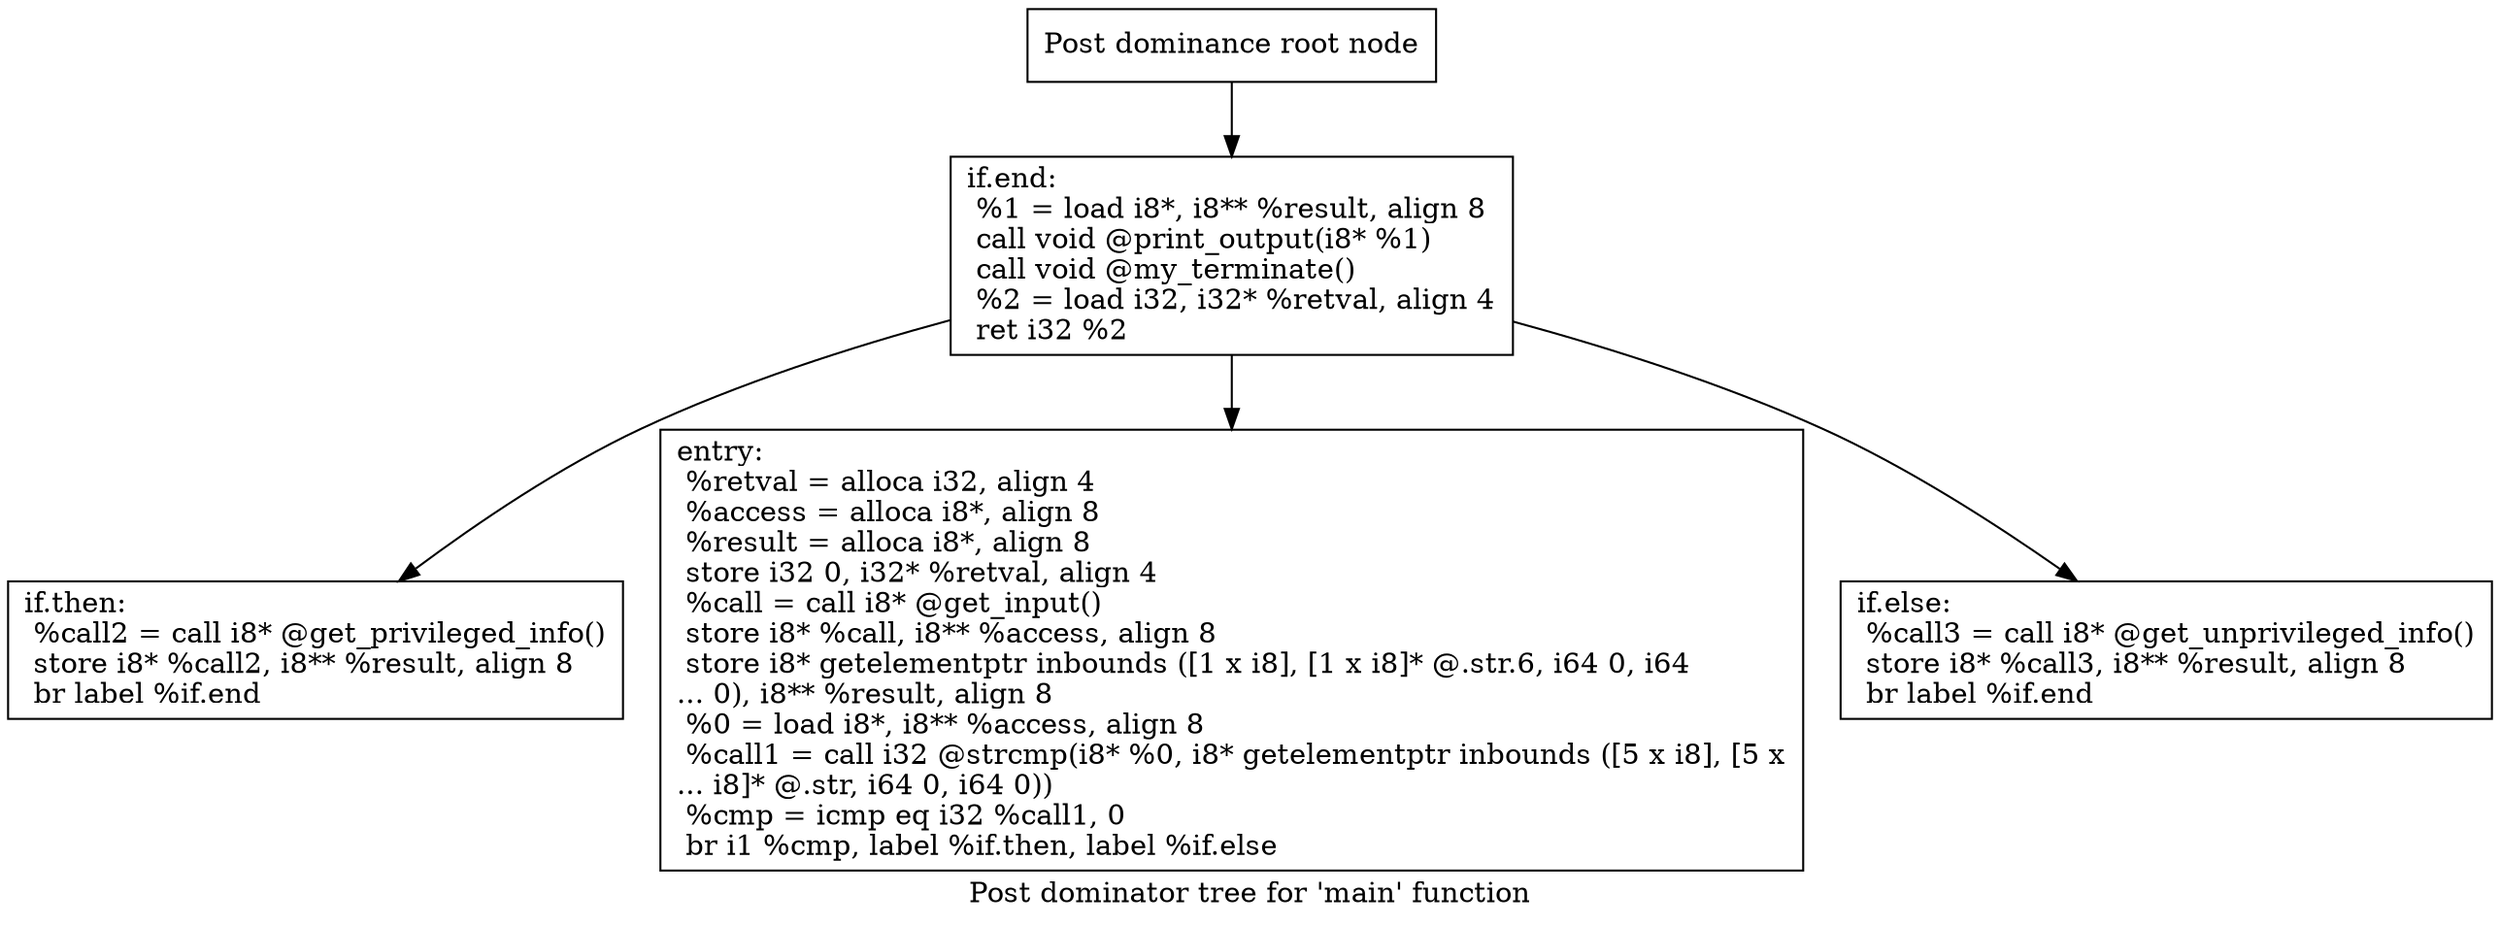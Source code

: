 digraph "Post dominator tree for 'main' function" {
	label="Post dominator tree for 'main' function";

	Node0x16a4270 [shape=record,label="{Post dominance root node}"];
	Node0x16a4270 -> Node0x16a4790;
	Node0x16a4790 [shape=record,label="{if.end:                                           \l  %1 = load i8*, i8** %result, align 8\l  call void @print_output(i8* %1)\l  call void @my_terminate()\l  %2 = load i32, i32* %retval, align 4\l  ret i32 %2\l}"];
	Node0x16a4790 -> Node0x16a47d0;
	Node0x16a4790 -> Node0x16a5200;
	Node0x16a4790 -> Node0x16a53c0;
	Node0x16a47d0 [shape=record,label="{if.then:                                          \l  %call2 = call i8* @get_privileged_info()\l  store i8* %call2, i8** %result, align 8\l  br label %if.end\l}"];
	Node0x16a5200 [shape=record,label="{entry:\l  %retval = alloca i32, align 4\l  %access = alloca i8*, align 8\l  %result = alloca i8*, align 8\l  store i32 0, i32* %retval, align 4\l  %call = call i8* @get_input()\l  store i8* %call, i8** %access, align 8\l  store i8* getelementptr inbounds ([1 x i8], [1 x i8]* @.str.6, i64 0, i64\l... 0), i8** %result, align 8\l  %0 = load i8*, i8** %access, align 8\l  %call1 = call i32 @strcmp(i8* %0, i8* getelementptr inbounds ([5 x i8], [5 x\l... i8]* @.str, i64 0, i64 0))\l  %cmp = icmp eq i32 %call1, 0\l  br i1 %cmp, label %if.then, label %if.else\l}"];
	Node0x16a53c0 [shape=record,label="{if.else:                                          \l  %call3 = call i8* @get_unprivileged_info()\l  store i8* %call3, i8** %result, align 8\l  br label %if.end\l}"];
}
